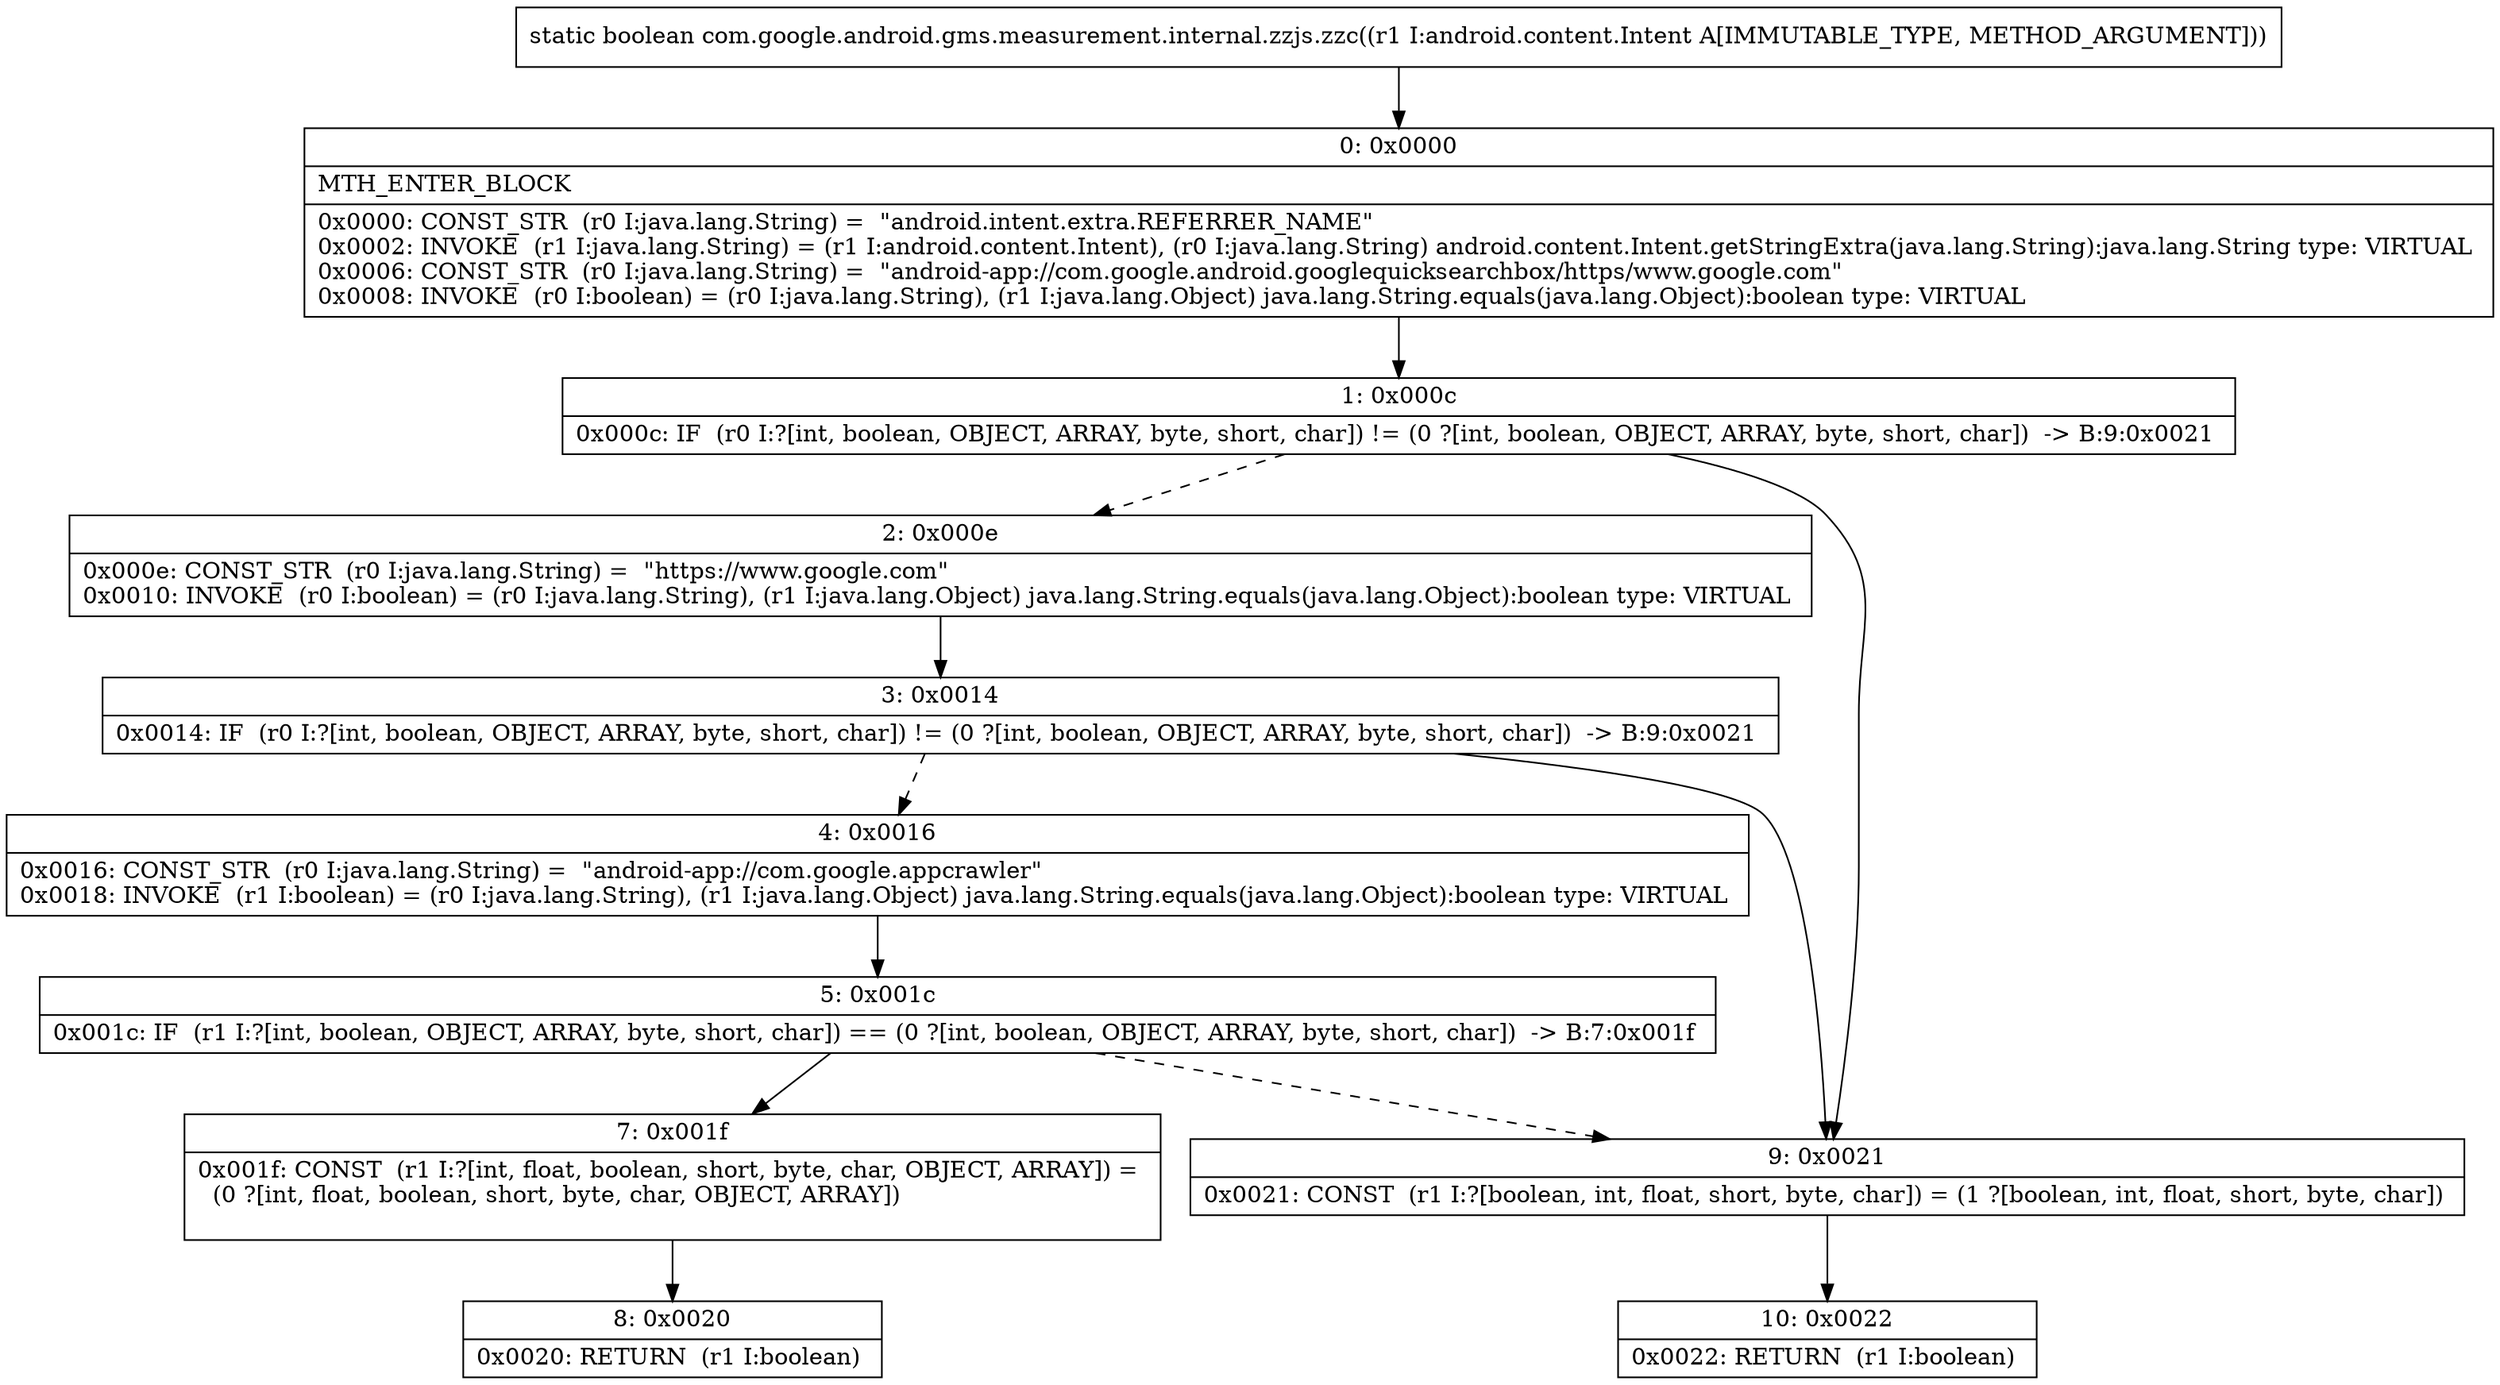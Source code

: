 digraph "CFG forcom.google.android.gms.measurement.internal.zzjs.zzc(Landroid\/content\/Intent;)Z" {
Node_0 [shape=record,label="{0\:\ 0x0000|MTH_ENTER_BLOCK\l|0x0000: CONST_STR  (r0 I:java.lang.String) =  \"android.intent.extra.REFERRER_NAME\" \l0x0002: INVOKE  (r1 I:java.lang.String) = (r1 I:android.content.Intent), (r0 I:java.lang.String) android.content.Intent.getStringExtra(java.lang.String):java.lang.String type: VIRTUAL \l0x0006: CONST_STR  (r0 I:java.lang.String) =  \"android\-app:\/\/com.google.android.googlequicksearchbox\/https\/www.google.com\" \l0x0008: INVOKE  (r0 I:boolean) = (r0 I:java.lang.String), (r1 I:java.lang.Object) java.lang.String.equals(java.lang.Object):boolean type: VIRTUAL \l}"];
Node_1 [shape=record,label="{1\:\ 0x000c|0x000c: IF  (r0 I:?[int, boolean, OBJECT, ARRAY, byte, short, char]) != (0 ?[int, boolean, OBJECT, ARRAY, byte, short, char])  \-\> B:9:0x0021 \l}"];
Node_2 [shape=record,label="{2\:\ 0x000e|0x000e: CONST_STR  (r0 I:java.lang.String) =  \"https:\/\/www.google.com\" \l0x0010: INVOKE  (r0 I:boolean) = (r0 I:java.lang.String), (r1 I:java.lang.Object) java.lang.String.equals(java.lang.Object):boolean type: VIRTUAL \l}"];
Node_3 [shape=record,label="{3\:\ 0x0014|0x0014: IF  (r0 I:?[int, boolean, OBJECT, ARRAY, byte, short, char]) != (0 ?[int, boolean, OBJECT, ARRAY, byte, short, char])  \-\> B:9:0x0021 \l}"];
Node_4 [shape=record,label="{4\:\ 0x0016|0x0016: CONST_STR  (r0 I:java.lang.String) =  \"android\-app:\/\/com.google.appcrawler\" \l0x0018: INVOKE  (r1 I:boolean) = (r0 I:java.lang.String), (r1 I:java.lang.Object) java.lang.String.equals(java.lang.Object):boolean type: VIRTUAL \l}"];
Node_5 [shape=record,label="{5\:\ 0x001c|0x001c: IF  (r1 I:?[int, boolean, OBJECT, ARRAY, byte, short, char]) == (0 ?[int, boolean, OBJECT, ARRAY, byte, short, char])  \-\> B:7:0x001f \l}"];
Node_7 [shape=record,label="{7\:\ 0x001f|0x001f: CONST  (r1 I:?[int, float, boolean, short, byte, char, OBJECT, ARRAY]) = \l  (0 ?[int, float, boolean, short, byte, char, OBJECT, ARRAY])\l \l}"];
Node_8 [shape=record,label="{8\:\ 0x0020|0x0020: RETURN  (r1 I:boolean) \l}"];
Node_9 [shape=record,label="{9\:\ 0x0021|0x0021: CONST  (r1 I:?[boolean, int, float, short, byte, char]) = (1 ?[boolean, int, float, short, byte, char]) \l}"];
Node_10 [shape=record,label="{10\:\ 0x0022|0x0022: RETURN  (r1 I:boolean) \l}"];
MethodNode[shape=record,label="{static boolean com.google.android.gms.measurement.internal.zzjs.zzc((r1 I:android.content.Intent A[IMMUTABLE_TYPE, METHOD_ARGUMENT])) }"];
MethodNode -> Node_0;
Node_0 -> Node_1;
Node_1 -> Node_2[style=dashed];
Node_1 -> Node_9;
Node_2 -> Node_3;
Node_3 -> Node_4[style=dashed];
Node_3 -> Node_9;
Node_4 -> Node_5;
Node_5 -> Node_7;
Node_5 -> Node_9[style=dashed];
Node_7 -> Node_8;
Node_9 -> Node_10;
}

